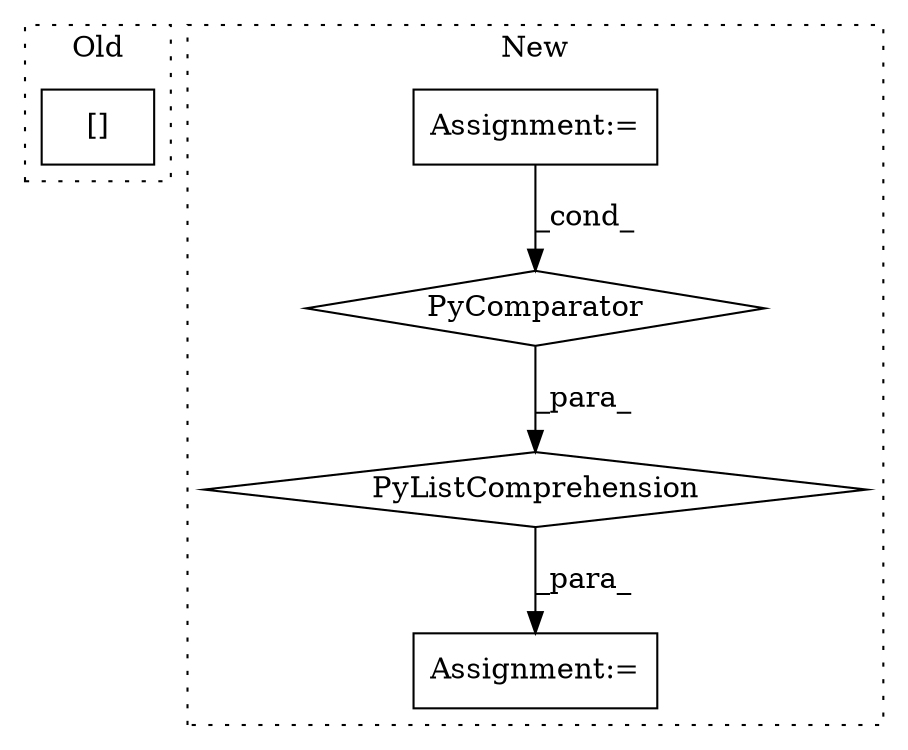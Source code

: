 digraph G {
subgraph cluster0 {
1 [label="[]" a="2" s="11119,11130" l="6,1" shape="box"];
label = "Old";
style="dotted";
}
subgraph cluster1 {
2 [label="PyComparator" a="113" s="10379" l="22" shape="diamond"];
3 [label="Assignment:=" a="7" s="10219" l="1" shape="box"];
4 [label="PyListComprehension" a="109" s="10298" l="111" shape="diamond"];
5 [label="Assignment:=" a="7" s="10555" l="1" shape="box"];
label = "New";
style="dotted";
}
2 -> 4 [label="_para_"];
3 -> 2 [label="_cond_"];
4 -> 5 [label="_para_"];
}